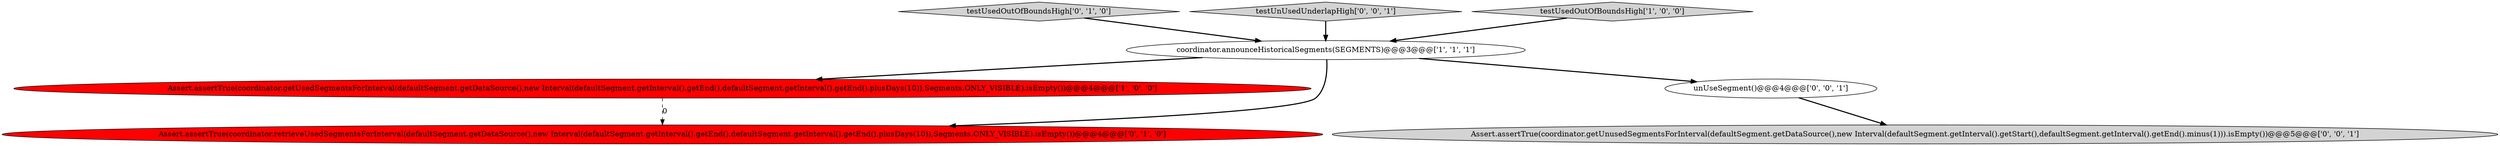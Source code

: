 digraph {
2 [style = filled, label = "Assert.assertTrue(coordinator.getUsedSegmentsForInterval(defaultSegment.getDataSource(),new Interval(defaultSegment.getInterval().getEnd(),defaultSegment.getInterval().getEnd().plusDays(10)),Segments.ONLY_VISIBLE).isEmpty())@@@4@@@['1', '0', '0']", fillcolor = red, shape = ellipse image = "AAA1AAABBB1BBB"];
3 [style = filled, label = "testUsedOutOfBoundsHigh['0', '1', '0']", fillcolor = lightgray, shape = diamond image = "AAA0AAABBB2BBB"];
4 [style = filled, label = "Assert.assertTrue(coordinator.retrieveUsedSegmentsForInterval(defaultSegment.getDataSource(),new Interval(defaultSegment.getInterval().getEnd(),defaultSegment.getInterval().getEnd().plusDays(10)),Segments.ONLY_VISIBLE).isEmpty())@@@4@@@['0', '1', '0']", fillcolor = red, shape = ellipse image = "AAA1AAABBB2BBB"];
1 [style = filled, label = "coordinator.announceHistoricalSegments(SEGMENTS)@@@3@@@['1', '1', '1']", fillcolor = white, shape = ellipse image = "AAA0AAABBB1BBB"];
6 [style = filled, label = "testUnUsedUnderlapHigh['0', '0', '1']", fillcolor = lightgray, shape = diamond image = "AAA0AAABBB3BBB"];
0 [style = filled, label = "testUsedOutOfBoundsHigh['1', '0', '0']", fillcolor = lightgray, shape = diamond image = "AAA0AAABBB1BBB"];
5 [style = filled, label = "unUseSegment()@@@4@@@['0', '0', '1']", fillcolor = white, shape = ellipse image = "AAA0AAABBB3BBB"];
7 [style = filled, label = "Assert.assertTrue(coordinator.getUnusedSegmentsForInterval(defaultSegment.getDataSource(),new Interval(defaultSegment.getInterval().getStart(),defaultSegment.getInterval().getEnd().minus(1))).isEmpty())@@@5@@@['0', '0', '1']", fillcolor = lightgray, shape = ellipse image = "AAA0AAABBB3BBB"];
1->5 [style = bold, label=""];
5->7 [style = bold, label=""];
6->1 [style = bold, label=""];
1->4 [style = bold, label=""];
1->2 [style = bold, label=""];
3->1 [style = bold, label=""];
0->1 [style = bold, label=""];
2->4 [style = dashed, label="0"];
}
